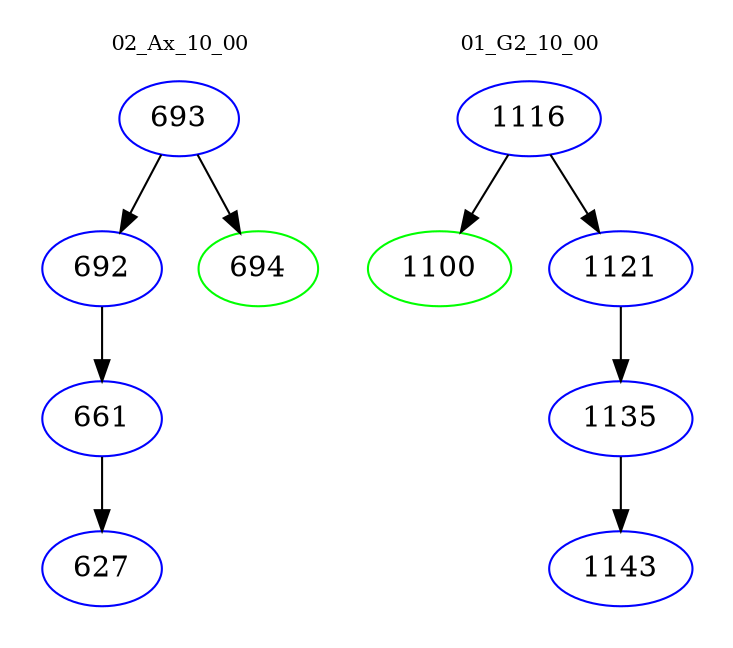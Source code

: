 digraph{
subgraph cluster_0 {
color = white
label = "02_Ax_10_00";
fontsize=10;
T0_693 [label="693", color="blue"]
T0_693 -> T0_692 [color="black"]
T0_692 [label="692", color="blue"]
T0_692 -> T0_661 [color="black"]
T0_661 [label="661", color="blue"]
T0_661 -> T0_627 [color="black"]
T0_627 [label="627", color="blue"]
T0_693 -> T0_694 [color="black"]
T0_694 [label="694", color="green"]
}
subgraph cluster_1 {
color = white
label = "01_G2_10_00";
fontsize=10;
T1_1116 [label="1116", color="blue"]
T1_1116 -> T1_1100 [color="black"]
T1_1100 [label="1100", color="green"]
T1_1116 -> T1_1121 [color="black"]
T1_1121 [label="1121", color="blue"]
T1_1121 -> T1_1135 [color="black"]
T1_1135 [label="1135", color="blue"]
T1_1135 -> T1_1143 [color="black"]
T1_1143 [label="1143", color="blue"]
}
}
